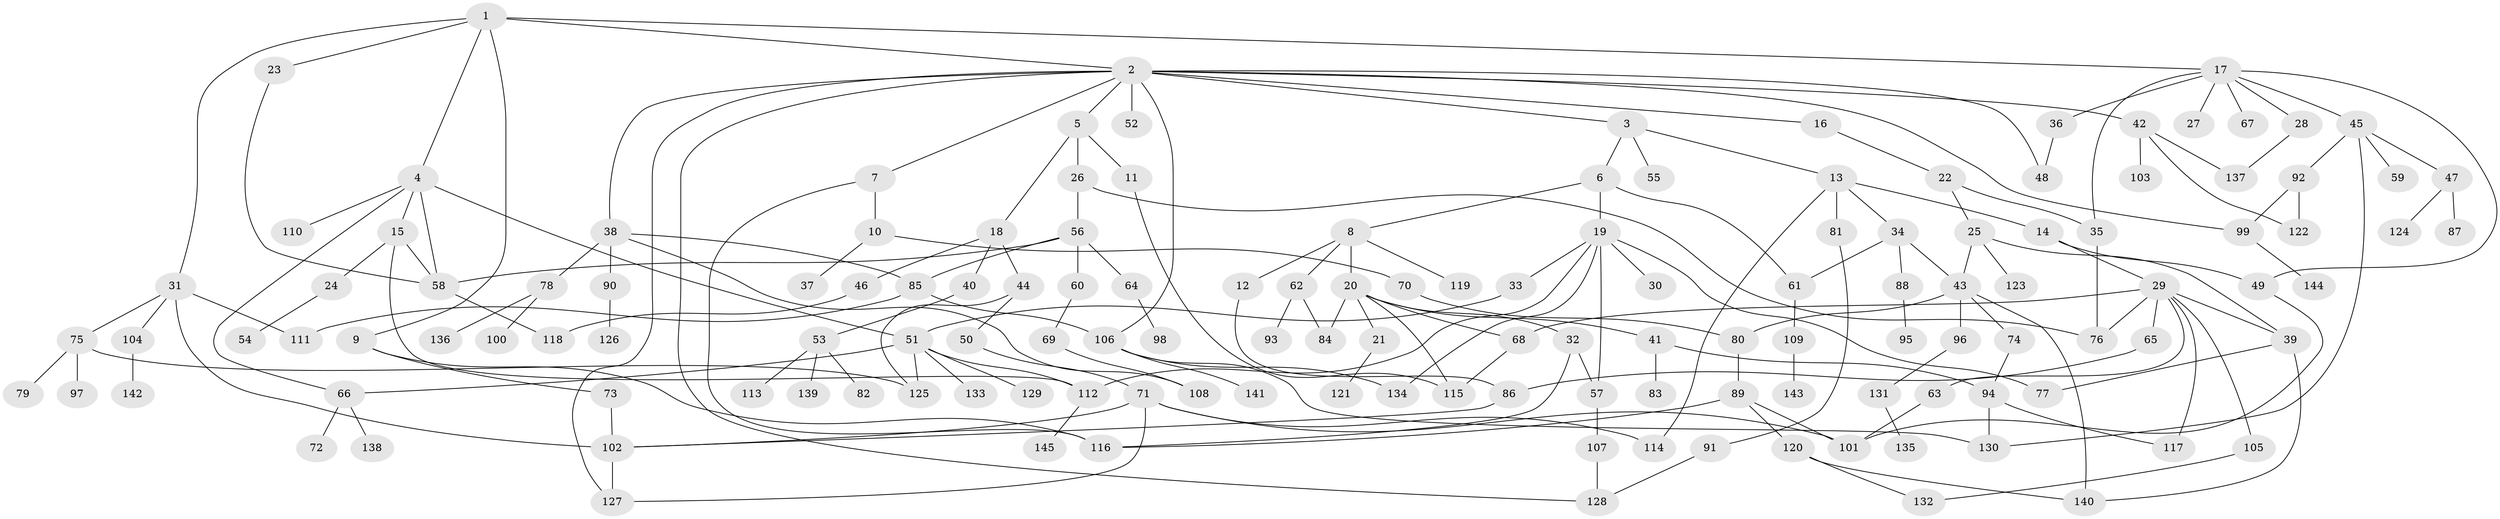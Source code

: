 // coarse degree distribution, {5: 0.0970873786407767, 13: 0.009708737864077669, 7: 0.05825242718446602, 6: 0.02912621359223301, 4: 0.0970873786407767, 3: 0.13592233009708737, 2: 0.21359223300970873, 9: 0.009708737864077669, 1: 0.3300970873786408, 8: 0.019417475728155338}
// Generated by graph-tools (version 1.1) at 2025/41/03/06/25 10:41:29]
// undirected, 145 vertices, 199 edges
graph export_dot {
graph [start="1"]
  node [color=gray90,style=filled];
  1;
  2;
  3;
  4;
  5;
  6;
  7;
  8;
  9;
  10;
  11;
  12;
  13;
  14;
  15;
  16;
  17;
  18;
  19;
  20;
  21;
  22;
  23;
  24;
  25;
  26;
  27;
  28;
  29;
  30;
  31;
  32;
  33;
  34;
  35;
  36;
  37;
  38;
  39;
  40;
  41;
  42;
  43;
  44;
  45;
  46;
  47;
  48;
  49;
  50;
  51;
  52;
  53;
  54;
  55;
  56;
  57;
  58;
  59;
  60;
  61;
  62;
  63;
  64;
  65;
  66;
  67;
  68;
  69;
  70;
  71;
  72;
  73;
  74;
  75;
  76;
  77;
  78;
  79;
  80;
  81;
  82;
  83;
  84;
  85;
  86;
  87;
  88;
  89;
  90;
  91;
  92;
  93;
  94;
  95;
  96;
  97;
  98;
  99;
  100;
  101;
  102;
  103;
  104;
  105;
  106;
  107;
  108;
  109;
  110;
  111;
  112;
  113;
  114;
  115;
  116;
  117;
  118;
  119;
  120;
  121;
  122;
  123;
  124;
  125;
  126;
  127;
  128;
  129;
  130;
  131;
  132;
  133;
  134;
  135;
  136;
  137;
  138;
  139;
  140;
  141;
  142;
  143;
  144;
  145;
  1 -- 2;
  1 -- 4;
  1 -- 9;
  1 -- 17;
  1 -- 23;
  1 -- 31;
  2 -- 3;
  2 -- 5;
  2 -- 7;
  2 -- 16;
  2 -- 38;
  2 -- 42;
  2 -- 52;
  2 -- 106;
  2 -- 48;
  2 -- 128;
  2 -- 99;
  2 -- 127;
  3 -- 6;
  3 -- 13;
  3 -- 55;
  4 -- 15;
  4 -- 51;
  4 -- 66;
  4 -- 110;
  4 -- 58;
  5 -- 11;
  5 -- 18;
  5 -- 26;
  6 -- 8;
  6 -- 19;
  6 -- 61;
  7 -- 10;
  7 -- 116;
  8 -- 12;
  8 -- 20;
  8 -- 62;
  8 -- 119;
  9 -- 73;
  9 -- 116;
  10 -- 37;
  10 -- 70;
  11 -- 115;
  12 -- 86;
  13 -- 14;
  13 -- 34;
  13 -- 81;
  13 -- 114;
  14 -- 29;
  14 -- 49;
  15 -- 24;
  15 -- 58;
  15 -- 112;
  16 -- 22;
  17 -- 27;
  17 -- 28;
  17 -- 36;
  17 -- 45;
  17 -- 67;
  17 -- 49;
  17 -- 35;
  18 -- 40;
  18 -- 44;
  18 -- 46;
  19 -- 30;
  19 -- 33;
  19 -- 77;
  19 -- 112;
  19 -- 57;
  19 -- 134;
  20 -- 21;
  20 -- 32;
  20 -- 41;
  20 -- 84;
  20 -- 115;
  20 -- 68;
  21 -- 121;
  22 -- 25;
  22 -- 35;
  23 -- 58;
  24 -- 54;
  25 -- 43;
  25 -- 123;
  25 -- 39;
  26 -- 56;
  26 -- 76;
  28 -- 137;
  29 -- 39;
  29 -- 63;
  29 -- 65;
  29 -- 68;
  29 -- 105;
  29 -- 117;
  29 -- 76;
  31 -- 75;
  31 -- 104;
  31 -- 102;
  31 -- 111;
  32 -- 57;
  32 -- 116;
  33 -- 51;
  34 -- 61;
  34 -- 88;
  34 -- 43;
  35 -- 76;
  36 -- 48;
  38 -- 78;
  38 -- 90;
  38 -- 108;
  38 -- 85;
  39 -- 77;
  39 -- 140;
  40 -- 53;
  41 -- 83;
  41 -- 94;
  42 -- 103;
  42 -- 122;
  42 -- 137;
  43 -- 74;
  43 -- 80;
  43 -- 96;
  43 -- 140;
  44 -- 50;
  44 -- 125;
  45 -- 47;
  45 -- 59;
  45 -- 92;
  45 -- 130;
  46 -- 118;
  47 -- 87;
  47 -- 124;
  49 -- 101;
  50 -- 71;
  51 -- 129;
  51 -- 133;
  51 -- 112;
  51 -- 125;
  51 -- 66;
  53 -- 82;
  53 -- 113;
  53 -- 139;
  56 -- 60;
  56 -- 64;
  56 -- 85;
  56 -- 58;
  57 -- 107;
  58 -- 118;
  60 -- 69;
  61 -- 109;
  62 -- 93;
  62 -- 84;
  63 -- 101;
  64 -- 98;
  65 -- 86;
  66 -- 72;
  66 -- 138;
  68 -- 115;
  69 -- 108;
  70 -- 80;
  71 -- 101;
  71 -- 114;
  71 -- 127;
  71 -- 102;
  73 -- 102;
  74 -- 94;
  75 -- 79;
  75 -- 97;
  75 -- 125;
  78 -- 100;
  78 -- 136;
  80 -- 89;
  81 -- 91;
  85 -- 111;
  85 -- 106;
  86 -- 102;
  88 -- 95;
  89 -- 120;
  89 -- 116;
  89 -- 101;
  90 -- 126;
  91 -- 128;
  92 -- 99;
  92 -- 122;
  94 -- 130;
  94 -- 117;
  96 -- 131;
  99 -- 144;
  102 -- 127;
  104 -- 142;
  105 -- 132;
  106 -- 134;
  106 -- 141;
  106 -- 130;
  107 -- 128;
  109 -- 143;
  112 -- 145;
  120 -- 132;
  120 -- 140;
  131 -- 135;
}
